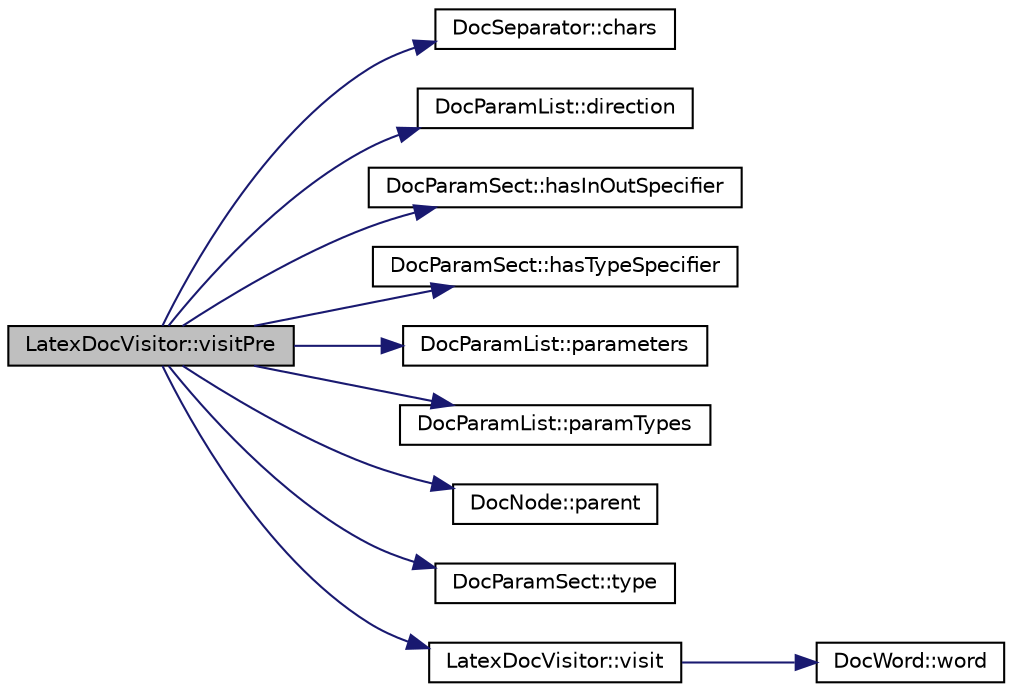digraph "LatexDocVisitor::visitPre"
{
 // LATEX_PDF_SIZE
  edge [fontname="Helvetica",fontsize="10",labelfontname="Helvetica",labelfontsize="10"];
  node [fontname="Helvetica",fontsize="10",shape=record];
  rankdir="LR";
  Node1 [label="LatexDocVisitor::visitPre",height=0.2,width=0.4,color="black", fillcolor="grey75", style="filled", fontcolor="black",tooltip=" "];
  Node1 -> Node2 [color="midnightblue",fontsize="10",style="solid"];
  Node2 [label="DocSeparator::chars",height=0.2,width=0.4,color="black", fillcolor="white", style="filled",URL="$classDocSeparator.html#a7de00e3032b756cfd4653d4e4f676f5d",tooltip=" "];
  Node1 -> Node3 [color="midnightblue",fontsize="10",style="solid"];
  Node3 [label="DocParamList::direction",height=0.2,width=0.4,color="black", fillcolor="white", style="filled",URL="$classDocParamList.html#ac45275b55efab9d6a60049f6d6dc7679",tooltip=" "];
  Node1 -> Node4 [color="midnightblue",fontsize="10",style="solid"];
  Node4 [label="DocParamSect::hasInOutSpecifier",height=0.2,width=0.4,color="black", fillcolor="white", style="filled",URL="$classDocParamSect.html#a7ec7b05c44ebac263741f2983cb4f6b3",tooltip=" "];
  Node1 -> Node5 [color="midnightblue",fontsize="10",style="solid"];
  Node5 [label="DocParamSect::hasTypeSpecifier",height=0.2,width=0.4,color="black", fillcolor="white", style="filled",URL="$classDocParamSect.html#ae994d0e9cc1d360aaa8d653042c929af",tooltip=" "];
  Node1 -> Node6 [color="midnightblue",fontsize="10",style="solid"];
  Node6 [label="DocParamList::parameters",height=0.2,width=0.4,color="black", fillcolor="white", style="filled",URL="$classDocParamList.html#a3e8089ddf954338684b949aa428aef19",tooltip=" "];
  Node1 -> Node7 [color="midnightblue",fontsize="10",style="solid"];
  Node7 [label="DocParamList::paramTypes",height=0.2,width=0.4,color="black", fillcolor="white", style="filled",URL="$classDocParamList.html#af6b435a7aa8df07aa357672fed863122",tooltip=" "];
  Node1 -> Node8 [color="midnightblue",fontsize="10",style="solid"];
  Node8 [label="DocNode::parent",height=0.2,width=0.4,color="black", fillcolor="white", style="filled",URL="$classDocNode.html#a19c40a3c8e9e449616707f48e252b02e",tooltip=" "];
  Node1 -> Node9 [color="midnightblue",fontsize="10",style="solid"];
  Node9 [label="DocParamSect::type",height=0.2,width=0.4,color="black", fillcolor="white", style="filled",URL="$classDocParamSect.html#afcb0666a1b93ac69a56ab22179827d8a",tooltip=" "];
  Node1 -> Node10 [color="midnightblue",fontsize="10",style="solid"];
  Node10 [label="LatexDocVisitor::visit",height=0.2,width=0.4,color="black", fillcolor="white", style="filled",URL="$classLatexDocVisitor.html#a8ae2ff00d6dce705978a4bda7e6109de",tooltip=" "];
  Node10 -> Node11 [color="midnightblue",fontsize="10",style="solid"];
  Node11 [label="DocWord::word",height=0.2,width=0.4,color="black", fillcolor="white", style="filled",URL="$classDocWord.html#af9ecbc2daa4fb051a07c510ab0a7d461",tooltip=" "];
}
